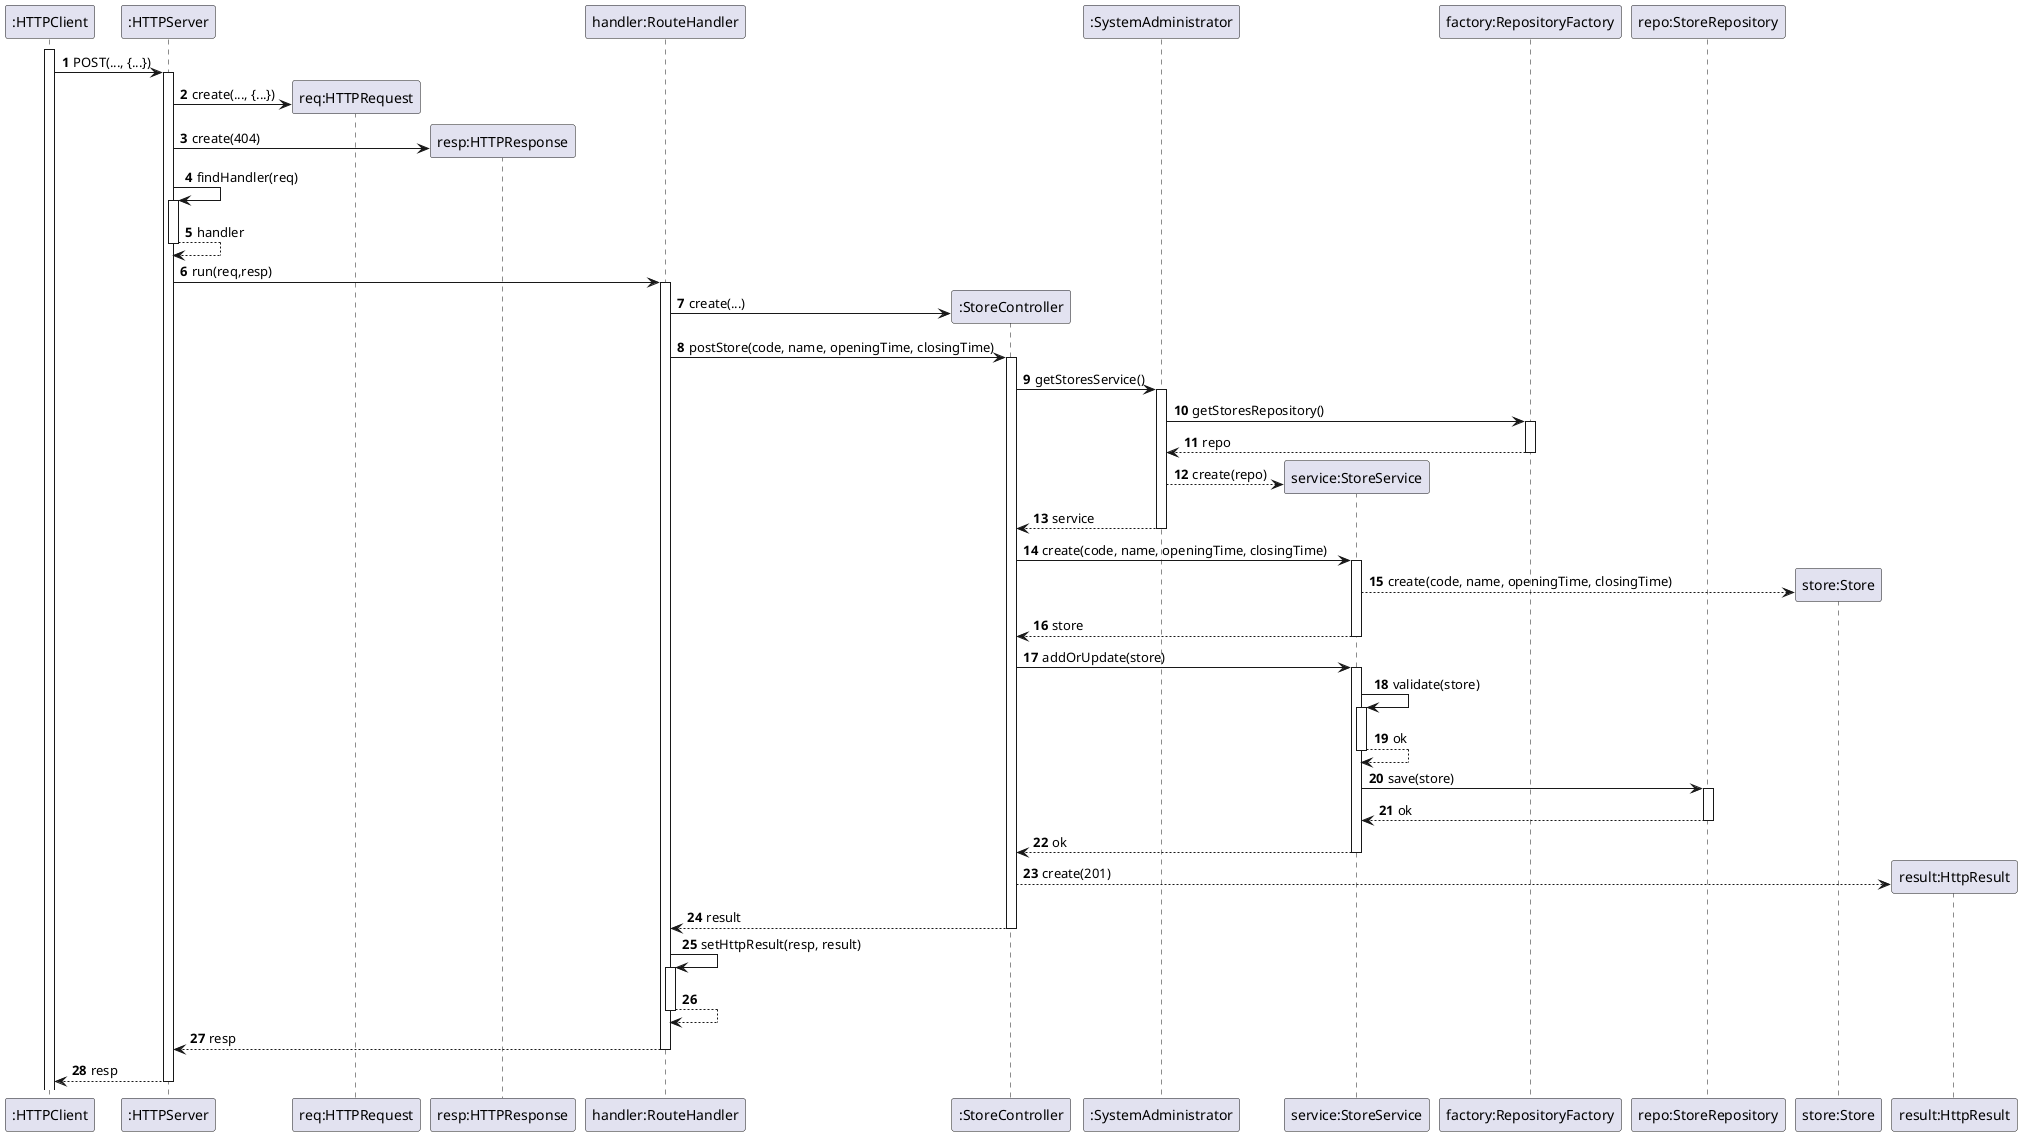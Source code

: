 @startuml
'https://plantuml.com/sequence-diagram
autoactivate on
autonumber

participant ":HTTPClient" as HTTPClient
participant ":HTTPServer" as HTTPServer
participant "req:HTTPRequest" as HTTPRequest
participant "resp:HTTPResponse" as HTTPResponse
participant "handler:RouteHandler" as System
participant ":StoreController" as Ctrl
participant ":SystemAdministrator" as Admin
participant "service:StoreService" as Service
participant "factory:RepositoryFactory" as Factory
participant "repo:StoreRepository" as Repo
participant "store:Store" as Store
participant "result:HttpResult" as Result

activate HTTPClient

HTTPClient -> HTTPServer: POST(..., {...})
HTTPServer -> HTTPRequest**: create(..., {...})
HTTPServer -> HTTPResponse**: create(404)
HTTPServer -> HTTPServer: findHandler(req)
HTTPServer --> HTTPServer: handler
HTTPServer -> System: run(req,resp)

System -> Ctrl**: create(...)
System -> Ctrl: postStore(code, name, openingTime, closingTime)
Ctrl -> Admin: getStoresService()
Admin -> Factory : getStoresRepository()
Factory --> Admin: repo
Admin -->Service**: create(repo)
Admin --> Ctrl: service
Ctrl -> Service: create(code, name, openingTime, closingTime)
Service --> Store**: create(code, name, openingTime, closingTime)
Service --> Ctrl: store
Ctrl -> Service: addOrUpdate(store)
Service -> Service : validate(store)
Service --> Service : ok
Service -> Repo: save(store)
Repo --> Service : ok
Service --> Ctrl: ok
Ctrl --> Result**: create(201)
Ctrl --> System: result
System -> System: setHttpResult(resp, result)
System --> System:
System --> HTTPServer: resp
HTTPServer --> HTTPClient: resp
@enduml
